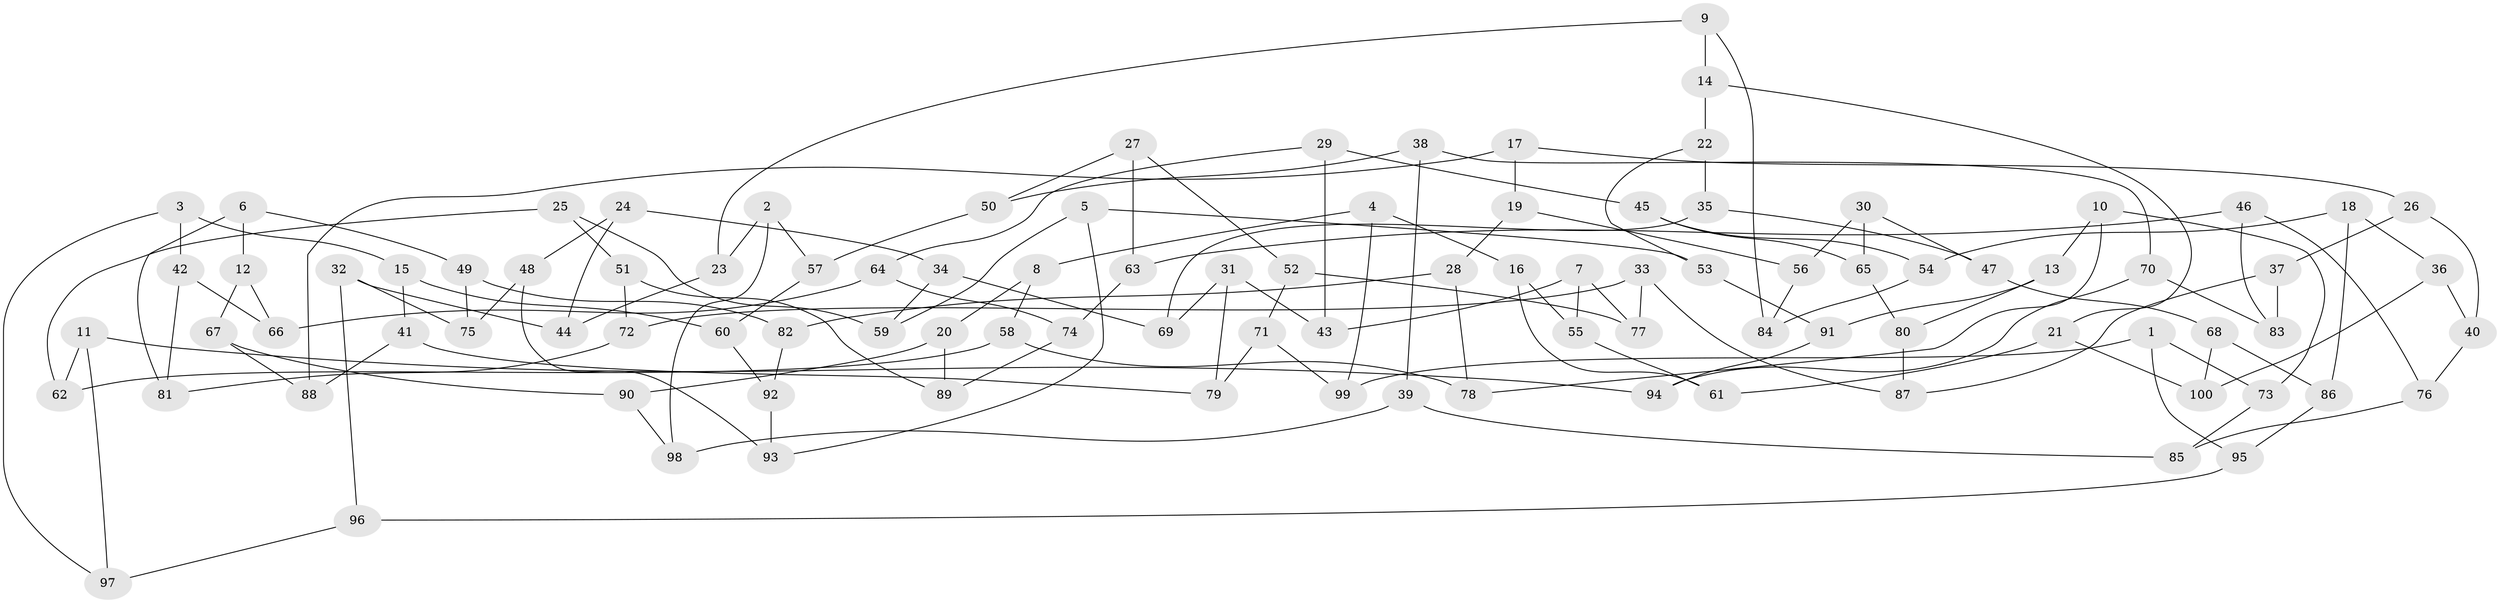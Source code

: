 // Generated by graph-tools (version 1.1) at 2025/11/02/21/25 10:11:15]
// undirected, 100 vertices, 150 edges
graph export_dot {
graph [start="1"]
  node [color=gray90,style=filled];
  1;
  2;
  3;
  4;
  5;
  6;
  7;
  8;
  9;
  10;
  11;
  12;
  13;
  14;
  15;
  16;
  17;
  18;
  19;
  20;
  21;
  22;
  23;
  24;
  25;
  26;
  27;
  28;
  29;
  30;
  31;
  32;
  33;
  34;
  35;
  36;
  37;
  38;
  39;
  40;
  41;
  42;
  43;
  44;
  45;
  46;
  47;
  48;
  49;
  50;
  51;
  52;
  53;
  54;
  55;
  56;
  57;
  58;
  59;
  60;
  61;
  62;
  63;
  64;
  65;
  66;
  67;
  68;
  69;
  70;
  71;
  72;
  73;
  74;
  75;
  76;
  77;
  78;
  79;
  80;
  81;
  82;
  83;
  84;
  85;
  86;
  87;
  88;
  89;
  90;
  91;
  92;
  93;
  94;
  95;
  96;
  97;
  98;
  99;
  100;
  1 -- 99;
  1 -- 95;
  1 -- 73;
  2 -- 23;
  2 -- 57;
  2 -- 98;
  3 -- 15;
  3 -- 42;
  3 -- 97;
  4 -- 8;
  4 -- 16;
  4 -- 99;
  5 -- 59;
  5 -- 53;
  5 -- 93;
  6 -- 81;
  6 -- 49;
  6 -- 12;
  7 -- 43;
  7 -- 55;
  7 -- 77;
  8 -- 20;
  8 -- 58;
  9 -- 84;
  9 -- 14;
  9 -- 23;
  10 -- 73;
  10 -- 13;
  10 -- 78;
  11 -- 94;
  11 -- 62;
  11 -- 97;
  12 -- 66;
  12 -- 67;
  13 -- 80;
  13 -- 91;
  14 -- 22;
  14 -- 21;
  15 -- 60;
  15 -- 41;
  16 -- 61;
  16 -- 55;
  17 -- 19;
  17 -- 88;
  17 -- 26;
  18 -- 54;
  18 -- 86;
  18 -- 36;
  19 -- 56;
  19 -- 28;
  20 -- 90;
  20 -- 89;
  21 -- 61;
  21 -- 100;
  22 -- 53;
  22 -- 35;
  23 -- 44;
  24 -- 44;
  24 -- 48;
  24 -- 34;
  25 -- 62;
  25 -- 51;
  25 -- 59;
  26 -- 40;
  26 -- 37;
  27 -- 63;
  27 -- 52;
  27 -- 50;
  28 -- 82;
  28 -- 78;
  29 -- 43;
  29 -- 45;
  29 -- 64;
  30 -- 47;
  30 -- 65;
  30 -- 56;
  31 -- 69;
  31 -- 43;
  31 -- 79;
  32 -- 44;
  32 -- 75;
  32 -- 96;
  33 -- 87;
  33 -- 72;
  33 -- 77;
  34 -- 59;
  34 -- 69;
  35 -- 47;
  35 -- 69;
  36 -- 40;
  36 -- 100;
  37 -- 87;
  37 -- 83;
  38 -- 39;
  38 -- 50;
  38 -- 70;
  39 -- 98;
  39 -- 85;
  40 -- 76;
  41 -- 79;
  41 -- 88;
  42 -- 66;
  42 -- 81;
  45 -- 65;
  45 -- 54;
  46 -- 76;
  46 -- 63;
  46 -- 83;
  47 -- 68;
  48 -- 75;
  48 -- 93;
  49 -- 82;
  49 -- 75;
  50 -- 57;
  51 -- 72;
  51 -- 89;
  52 -- 77;
  52 -- 71;
  53 -- 91;
  54 -- 84;
  55 -- 61;
  56 -- 84;
  57 -- 60;
  58 -- 62;
  58 -- 78;
  60 -- 92;
  63 -- 74;
  64 -- 66;
  64 -- 74;
  65 -- 80;
  67 -- 88;
  67 -- 90;
  68 -- 86;
  68 -- 100;
  70 -- 94;
  70 -- 83;
  71 -- 79;
  71 -- 99;
  72 -- 81;
  73 -- 85;
  74 -- 89;
  76 -- 85;
  80 -- 87;
  82 -- 92;
  86 -- 95;
  90 -- 98;
  91 -- 94;
  92 -- 93;
  95 -- 96;
  96 -- 97;
}
